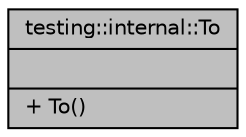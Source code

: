 digraph "testing::internal::To"
{
 // LATEX_PDF_SIZE
  bgcolor="transparent";
  edge [fontname="Helvetica",fontsize="10",labelfontname="Helvetica",labelfontsize="10"];
  node [fontname="Helvetica",fontsize="10",shape=record];
  Node1 [label="{testing::internal::To\n||+ To()\l}",height=0.2,width=0.4,color="black", fillcolor="grey75", style="filled", fontcolor="black",tooltip=" "];
}
